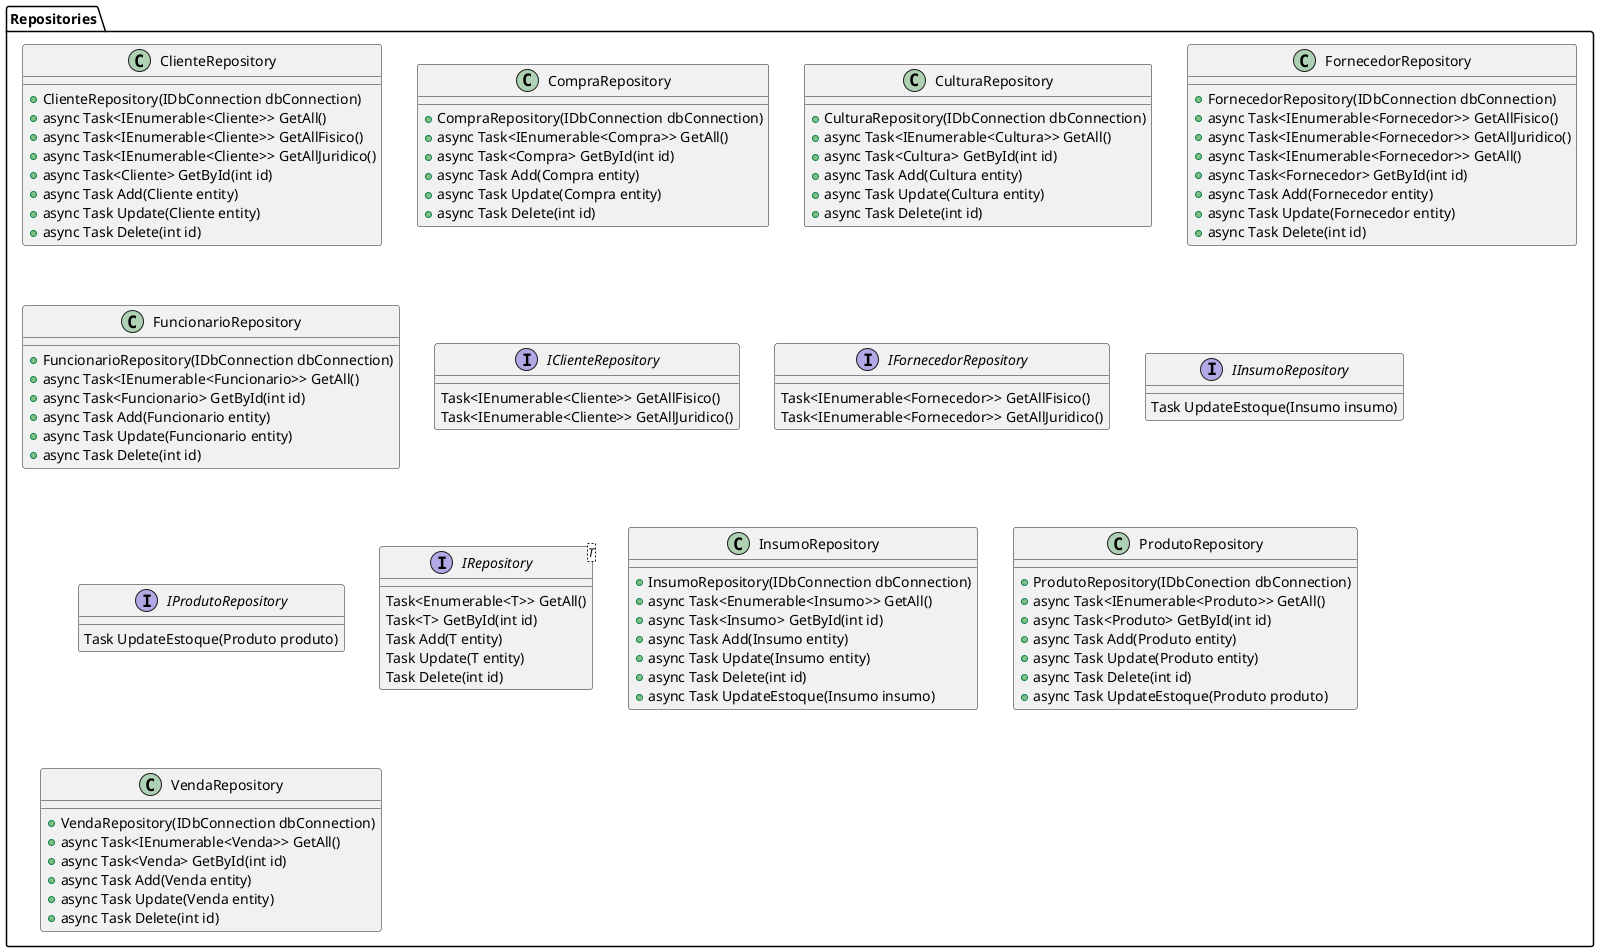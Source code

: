 @startuml Repositories

package Repositories
{
    class ClienteRepository
    {
    + ClienteRepository(IDbConnection dbConnection)
    + async Task<IEnumerable<Cliente>> GetAll()
    + async Task<IEnumerable<Cliente>> GetAllFisico()
    + async Task<IEnumerable<Cliente>> GetAllJuridico()
    + async Task<Cliente> GetById(int id)
    + async Task Add(Cliente entity)
    + async Task Update(Cliente entity)
    + async Task Delete(int id)
    }

    class CompraRepository
    {
        + CompraRepository(IDbConnection dbConnection)
        + async Task<IEnumerable<Compra>> GetAll()
        + async Task<Compra> GetById(int id)
        + async Task Add(Compra entity)
        + async Task Update(Compra entity)
        + async Task Delete(int id)
    }

    class CulturaRepository
    {
        + CulturaRepository(IDbConnection dbConnection)
        + async Task<IEnumerable<Cultura>> GetAll()
        + async Task<Cultura> GetById(int id)
        + async Task Add(Cultura entity)
        + async Task Update(Cultura entity)
        + async Task Delete(int id)
    }

    class FornecedorRepository
    {
        + FornecedorRepository(IDbConnection dbConnection)
        + async Task<IEnumerable<Fornecedor>> GetAllFisico()
        + async Task<IEnumerable<Fornecedor>> GetAllJuridico()
        + async Task<IEnumerable<Fornecedor>> GetAll()
        + async Task<Fornecedor> GetById(int id)
        + async Task Add(Fornecedor entity)
        + async Task Update(Fornecedor entity)
        + async Task Delete(int id)
    }

    class FuncionarioRepository
    {
        + FuncionarioRepository(IDbConnection dbConnection)
        + async Task<IEnumerable<Funcionario>> GetAll()
        + async Task<Funcionario> GetById(int id)
        + async Task Add(Funcionario entity)
        + async Task Update(Funcionario entity)
        + async Task Delete(int id)
    }

    interface IClienteRepository
    {
        Task<IEnumerable<Cliente>> GetAllFisico()
        Task<IEnumerable<Cliente>> GetAllJuridico()
    }

    interface IFornecedorRepository
    {
        Task<IEnumerable<Fornecedor>> GetAllFisico()
        Task<IEnumerable<Fornecedor>> GetAllJuridico()
    }

    interface IInsumoRepository
    {
        Task UpdateEstoque(Insumo insumo)
    }

    interface IProdutoRepository
    {
        Task UpdateEstoque(Produto produto)
    }

    interface IRepository<T>
    {
        Task<Enumerable<T>> GetAll()
        Task<T> GetById(int id)
        Task Add(T entity)
        Task Update(T entity)
        Task Delete(int id)
    }

    class InsumoRepository
    {
        + InsumoRepository(IDbConnection dbConnection)
        + async Task<Enumerable<Insumo>> GetAll()
        + async Task<Insumo> GetById(int id)
        + async Task Add(Insumo entity)
        + async Task Update(Insumo entity)
        + async Task Delete(int id)
        + async Task UpdateEstoque(Insumo insumo)
    }

    class ProdutoRepository
    {
        + ProdutoRepository(IDbConection dbConnection)
        + async Task<IEnumerable<Produto>> GetAll()
        + async Task<Produto> GetById(int id)
        + async Task Add(Produto entity)
        + async Task Update(Produto entity)
        + async Task Delete(int id)
        + async Task UpdateEstoque(Produto produto)
    }

    class VendaRepository
    {
        + VendaRepository(IDbConnection dbConnection)
        + async Task<IEnumerable<Venda>> GetAll()
        + async Task<Venda> GetById(int id)
        + async Task Add(Venda entity)
        + async Task Update(Venda entity)
        + async Task Delete(int id)
    }
}



@enduml